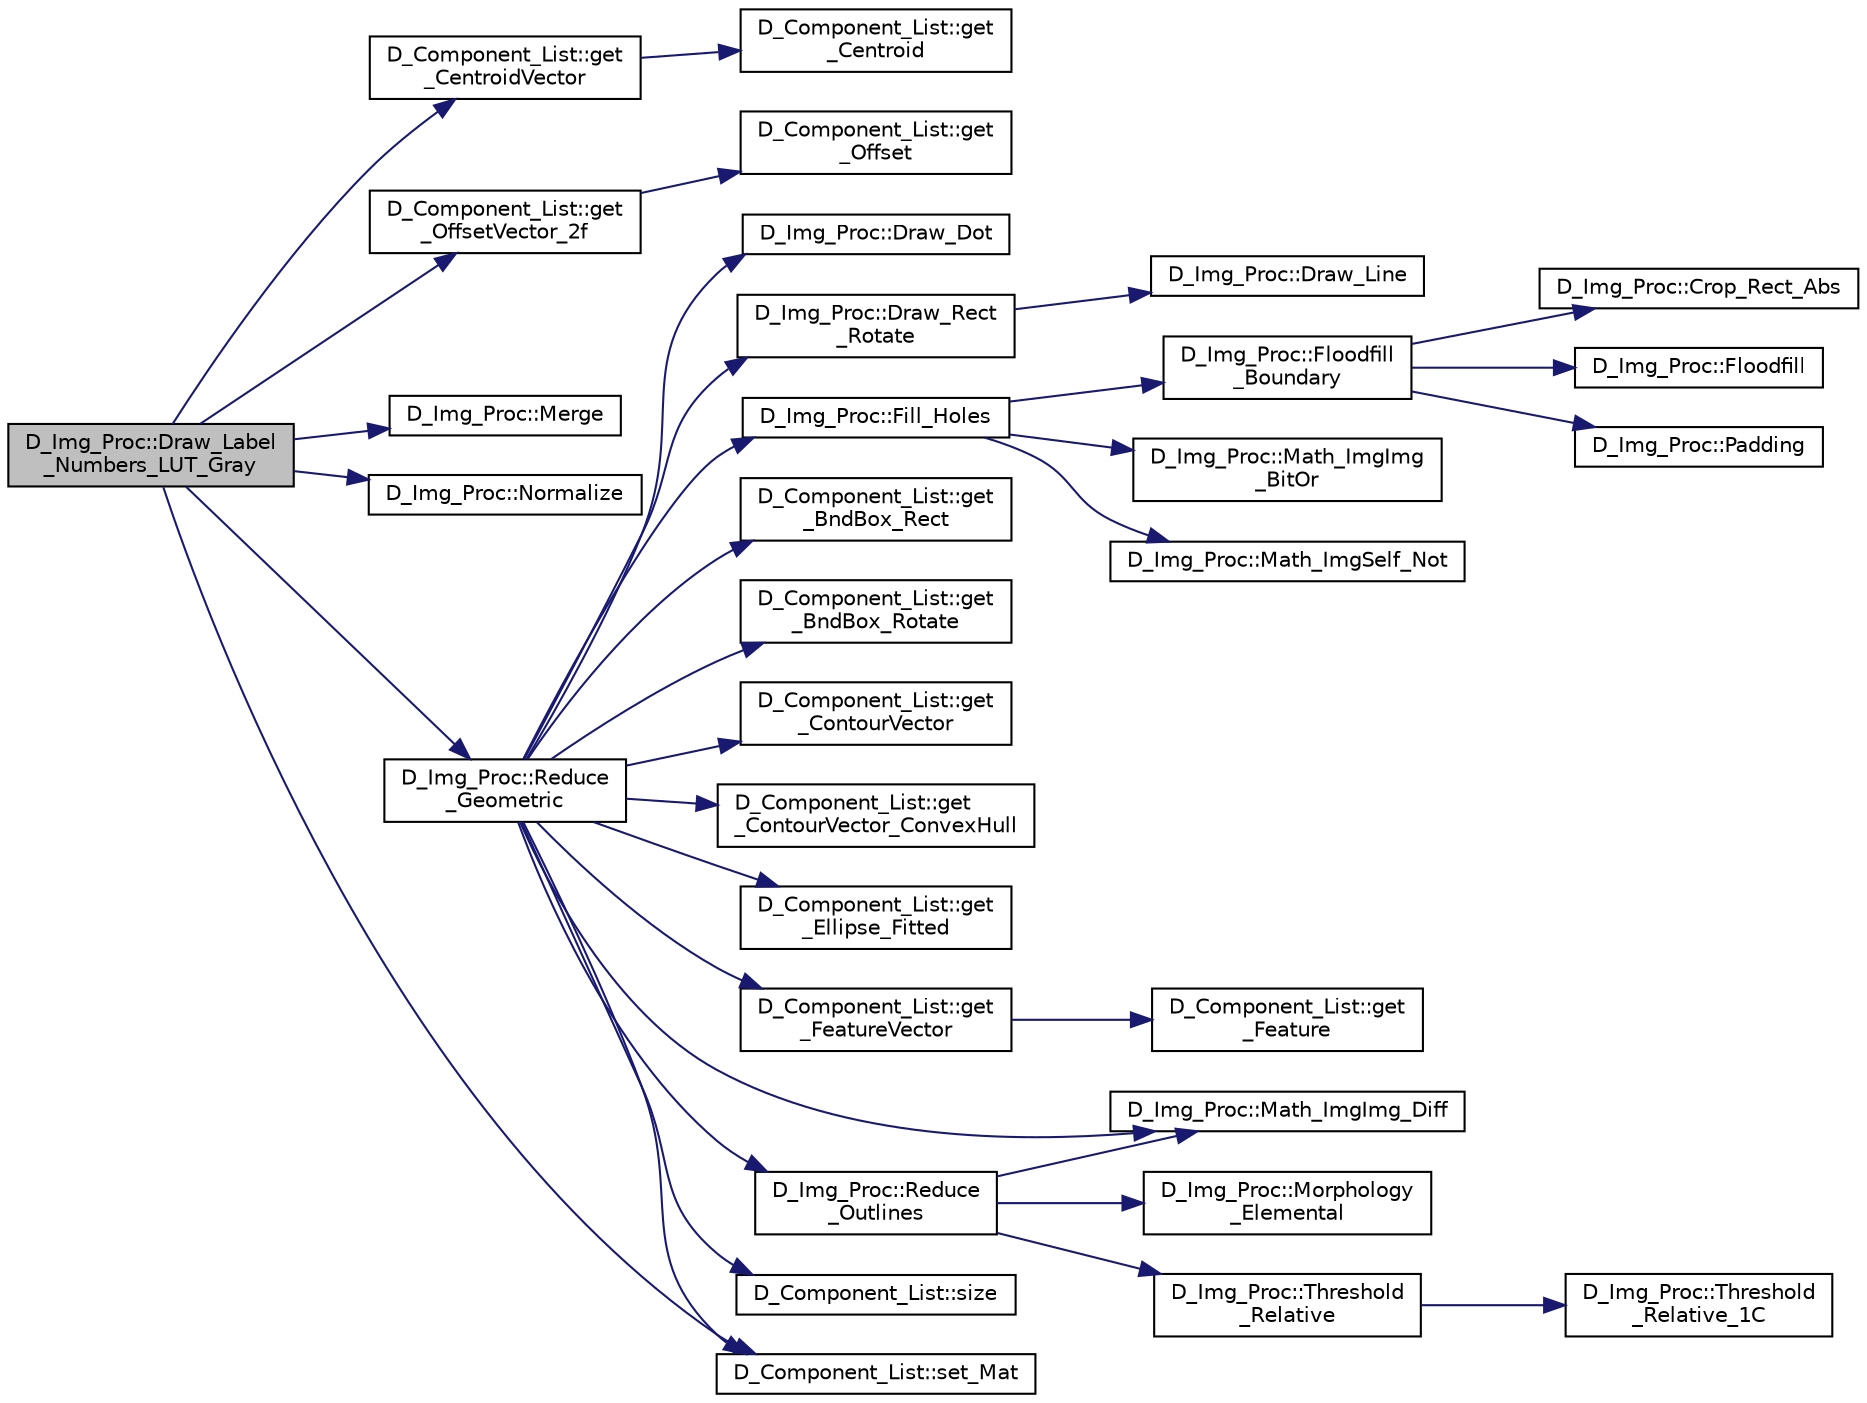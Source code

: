digraph "D_Img_Proc::Draw_Label_Numbers_LUT_Gray"
{
 // LATEX_PDF_SIZE
  edge [fontname="Helvetica",fontsize="10",labelfontname="Helvetica",labelfontsize="10"];
  node [fontname="Helvetica",fontsize="10",shape=record];
  rankdir="LR";
  Node1 [label="D_Img_Proc::Draw_Label\l_Numbers_LUT_Gray",height=0.2,width=0.4,color="black", fillcolor="grey75", style="filled", fontcolor="black",tooltip=" "];
  Node1 -> Node2 [color="midnightblue",fontsize="10",style="solid",fontname="Helvetica"];
  Node2 [label="D_Component_List::get\l_CentroidVector",height=0.2,width=0.4,color="black", fillcolor="white", style="filled",URL="$class_d___component___list.html#a7f78b6d76aa3a491319fbd9f30b9d758",tooltip=" "];
  Node2 -> Node3 [color="midnightblue",fontsize="10",style="solid",fontname="Helvetica"];
  Node3 [label="D_Component_List::get\l_Centroid",height=0.2,width=0.4,color="black", fillcolor="white", style="filled",URL="$class_d___component___list.html#a3f65b83dac537d2f35e2328f4d201436",tooltip=" "];
  Node1 -> Node4 [color="midnightblue",fontsize="10",style="solid",fontname="Helvetica"];
  Node4 [label="D_Component_List::get\l_OffsetVector_2f",height=0.2,width=0.4,color="black", fillcolor="white", style="filled",URL="$class_d___component___list.html#a56b82733a51b9c182366b5e19d9ca622",tooltip=" "];
  Node4 -> Node5 [color="midnightblue",fontsize="10",style="solid",fontname="Helvetica"];
  Node5 [label="D_Component_List::get\l_Offset",height=0.2,width=0.4,color="black", fillcolor="white", style="filled",URL="$class_d___component___list.html#a4e4cb18be549380e6d4a07ed9a61f525",tooltip=" "];
  Node1 -> Node6 [color="midnightblue",fontsize="10",style="solid",fontname="Helvetica"];
  Node6 [label="D_Img_Proc::Merge",height=0.2,width=0.4,color="black", fillcolor="white", style="filled",URL="$class_d___img___proc.html#a4428edcff98c5f736292f9bd86691e32",tooltip=" "];
  Node1 -> Node7 [color="midnightblue",fontsize="10",style="solid",fontname="Helvetica"];
  Node7 [label="D_Img_Proc::Normalize",height=0.2,width=0.4,color="black", fillcolor="white", style="filled",URL="$class_d___img___proc.html#ad463a30742d0be5144327f1cb4508a57",tooltip=" "];
  Node1 -> Node8 [color="midnightblue",fontsize="10",style="solid",fontname="Helvetica"];
  Node8 [label="D_Img_Proc::Reduce\l_Geometric",height=0.2,width=0.4,color="black", fillcolor="white", style="filled",URL="$class_d___img___proc.html#af65dc229816da71c414ad09829e6afde",tooltip=" "];
  Node8 -> Node9 [color="midnightblue",fontsize="10",style="solid",fontname="Helvetica"];
  Node9 [label="D_Img_Proc::Draw_Dot",height=0.2,width=0.4,color="black", fillcolor="white", style="filled",URL="$class_d___img___proc.html#abe921e703560620725d50a23dc609a06",tooltip=" "];
  Node8 -> Node10 [color="midnightblue",fontsize="10",style="solid",fontname="Helvetica"];
  Node10 [label="D_Img_Proc::Draw_Rect\l_Rotate",height=0.2,width=0.4,color="black", fillcolor="white", style="filled",URL="$class_d___img___proc.html#af3cb1ff42d02d6e81aff0a0ba3850d2b",tooltip=" "];
  Node10 -> Node11 [color="midnightblue",fontsize="10",style="solid",fontname="Helvetica"];
  Node11 [label="D_Img_Proc::Draw_Line",height=0.2,width=0.4,color="black", fillcolor="white", style="filled",URL="$class_d___img___proc.html#ad3e6299e2de72041310ee0cbb31bec9d",tooltip=" "];
  Node8 -> Node12 [color="midnightblue",fontsize="10",style="solid",fontname="Helvetica"];
  Node12 [label="D_Img_Proc::Fill_Holes",height=0.2,width=0.4,color="black", fillcolor="white", style="filled",URL="$class_d___img___proc.html#a6ab5ab8317fa82ebeb23544e2512b1a3",tooltip=" "];
  Node12 -> Node13 [color="midnightblue",fontsize="10",style="solid",fontname="Helvetica"];
  Node13 [label="D_Img_Proc::Floodfill\l_Boundary",height=0.2,width=0.4,color="black", fillcolor="white", style="filled",URL="$class_d___img___proc.html#a530cd7a8040af81761aca214ca671694",tooltip=" "];
  Node13 -> Node14 [color="midnightblue",fontsize="10",style="solid",fontname="Helvetica"];
  Node14 [label="D_Img_Proc::Crop_Rect_Abs",height=0.2,width=0.4,color="black", fillcolor="white", style="filled",URL="$class_d___img___proc.html#a7d8de715a15ff62db57fdc8a2d86809f",tooltip=" "];
  Node13 -> Node15 [color="midnightblue",fontsize="10",style="solid",fontname="Helvetica"];
  Node15 [label="D_Img_Proc::Floodfill",height=0.2,width=0.4,color="black", fillcolor="white", style="filled",URL="$class_d___img___proc.html#a06675a5a2b2df6efe7870e06e85e4d59",tooltip=" "];
  Node13 -> Node16 [color="midnightblue",fontsize="10",style="solid",fontname="Helvetica"];
  Node16 [label="D_Img_Proc::Padding",height=0.2,width=0.4,color="black", fillcolor="white", style="filled",URL="$class_d___img___proc.html#a722d985072ba953a6fc7cfa100a0eaaf",tooltip=" "];
  Node12 -> Node17 [color="midnightblue",fontsize="10",style="solid",fontname="Helvetica"];
  Node17 [label="D_Img_Proc::Math_ImgImg\l_BitOr",height=0.2,width=0.4,color="black", fillcolor="white", style="filled",URL="$class_d___img___proc.html#a0cab11d546ef9a33b6925ce94a9e7959",tooltip=" "];
  Node12 -> Node18 [color="midnightblue",fontsize="10",style="solid",fontname="Helvetica"];
  Node18 [label="D_Img_Proc::Math_ImgSelf_Not",height=0.2,width=0.4,color="black", fillcolor="white", style="filled",URL="$class_d___img___proc.html#a16a22a2617292a637345bf93fcd7934f",tooltip=" "];
  Node8 -> Node19 [color="midnightblue",fontsize="10",style="solid",fontname="Helvetica"];
  Node19 [label="D_Component_List::get\l_BndBox_Rect",height=0.2,width=0.4,color="black", fillcolor="white", style="filled",URL="$class_d___component___list.html#a9c6a949d30c9fc70668e4530be83fa2a",tooltip=" "];
  Node8 -> Node20 [color="midnightblue",fontsize="10",style="solid",fontname="Helvetica"];
  Node20 [label="D_Component_List::get\l_BndBox_Rotate",height=0.2,width=0.4,color="black", fillcolor="white", style="filled",URL="$class_d___component___list.html#a7ff03290e8aa872a6617d9656aa27a59",tooltip=" "];
  Node8 -> Node21 [color="midnightblue",fontsize="10",style="solid",fontname="Helvetica"];
  Node21 [label="D_Component_List::get\l_ContourVector",height=0.2,width=0.4,color="black", fillcolor="white", style="filled",URL="$class_d___component___list.html#a541be355088e7cdfd90a372e2416bfa4",tooltip=" "];
  Node8 -> Node22 [color="midnightblue",fontsize="10",style="solid",fontname="Helvetica"];
  Node22 [label="D_Component_List::get\l_ContourVector_ConvexHull",height=0.2,width=0.4,color="black", fillcolor="white", style="filled",URL="$class_d___component___list.html#ad4d5f2ce0bced013431f32d266f168fc",tooltip=" "];
  Node8 -> Node23 [color="midnightblue",fontsize="10",style="solid",fontname="Helvetica"];
  Node23 [label="D_Component_List::get\l_Ellipse_Fitted",height=0.2,width=0.4,color="black", fillcolor="white", style="filled",URL="$class_d___component___list.html#a7addc7e997e317587015249a47f295bf",tooltip=" "];
  Node8 -> Node24 [color="midnightblue",fontsize="10",style="solid",fontname="Helvetica"];
  Node24 [label="D_Component_List::get\l_FeatureVector",height=0.2,width=0.4,color="black", fillcolor="white", style="filled",URL="$class_d___component___list.html#a00b58de3ecb2de42496fff3ef4b941a2",tooltip=" "];
  Node24 -> Node25 [color="midnightblue",fontsize="10",style="solid",fontname="Helvetica"];
  Node25 [label="D_Component_List::get\l_Feature",height=0.2,width=0.4,color="black", fillcolor="white", style="filled",URL="$class_d___component___list.html#ac2d0aaf98eaa50836b2b4f9e3b7097f2",tooltip=" "];
  Node8 -> Node26 [color="midnightblue",fontsize="10",style="solid",fontname="Helvetica"];
  Node26 [label="D_Img_Proc::Math_ImgImg_Diff",height=0.2,width=0.4,color="black", fillcolor="white", style="filled",URL="$class_d___img___proc.html#a8cec240aafb98fc67d6d1d2ca15a1b35",tooltip=" "];
  Node8 -> Node27 [color="midnightblue",fontsize="10",style="solid",fontname="Helvetica"];
  Node27 [label="D_Img_Proc::Reduce\l_Outlines",height=0.2,width=0.4,color="black", fillcolor="white", style="filled",URL="$class_d___img___proc.html#a805023a617f6e7194aa92707cba1da38",tooltip=" "];
  Node27 -> Node26 [color="midnightblue",fontsize="10",style="solid",fontname="Helvetica"];
  Node27 -> Node28 [color="midnightblue",fontsize="10",style="solid",fontname="Helvetica"];
  Node28 [label="D_Img_Proc::Morphology\l_Elemental",height=0.2,width=0.4,color="black", fillcolor="white", style="filled",URL="$class_d___img___proc.html#a4210f59c80b73b231d9212964a765e54",tooltip=" "];
  Node27 -> Node29 [color="midnightblue",fontsize="10",style="solid",fontname="Helvetica"];
  Node29 [label="D_Img_Proc::Threshold\l_Relative",height=0.2,width=0.4,color="black", fillcolor="white", style="filled",URL="$class_d___img___proc.html#ade0b97046bbfed1c2845187ddcaa3170",tooltip=" "];
  Node29 -> Node30 [color="midnightblue",fontsize="10",style="solid",fontname="Helvetica"];
  Node30 [label="D_Img_Proc::Threshold\l_Relative_1C",height=0.2,width=0.4,color="black", fillcolor="white", style="filled",URL="$class_d___img___proc.html#aff15ef3cbf283127b155144cb4723ec3",tooltip=" "];
  Node8 -> Node31 [color="midnightblue",fontsize="10",style="solid",fontname="Helvetica"];
  Node31 [label="D_Component_List::set_Mat",height=0.2,width=0.4,color="black", fillcolor="white", style="filled",URL="$class_d___component___list.html#ae6c31cc0df881423def2950e72306c29",tooltip=" "];
  Node8 -> Node32 [color="midnightblue",fontsize="10",style="solid",fontname="Helvetica"];
  Node32 [label="D_Component_List::size",height=0.2,width=0.4,color="black", fillcolor="white", style="filled",URL="$class_d___component___list.html#a39d1b2ce304399503e229f83e3f4e6f4",tooltip=" "];
  Node1 -> Node31 [color="midnightblue",fontsize="10",style="solid",fontname="Helvetica"];
}
